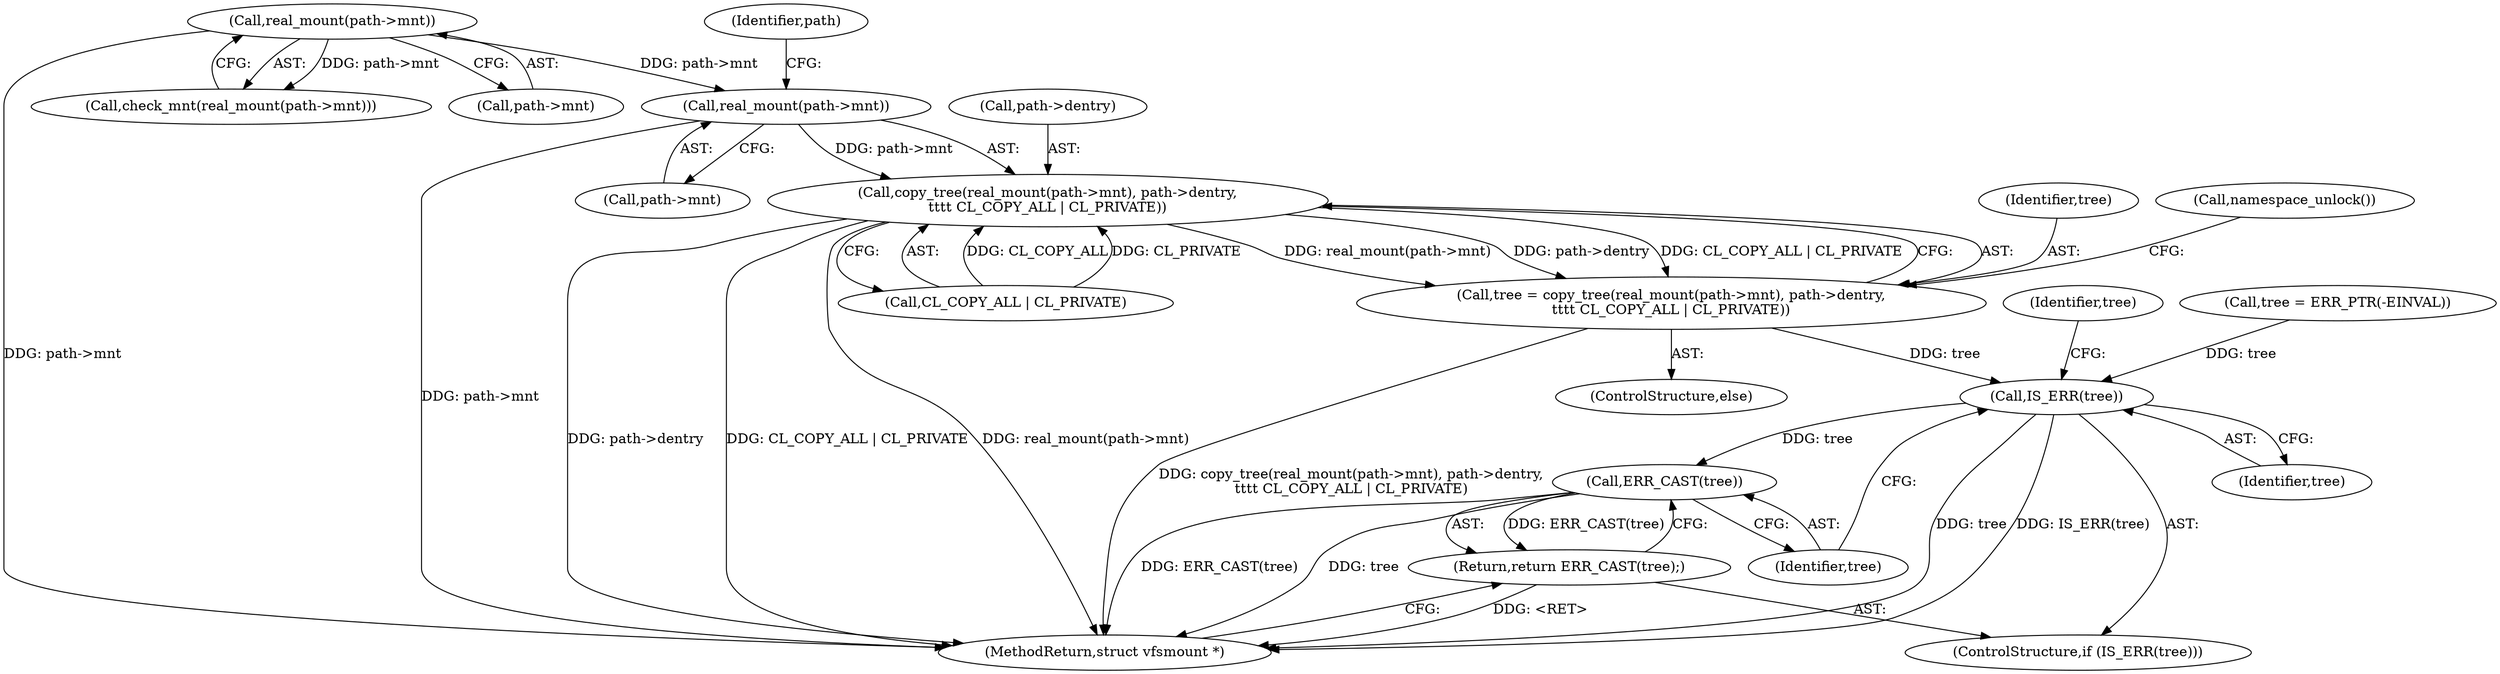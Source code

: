 digraph "0_linux_cd4a40174b71acd021877341684d8bb1dc8ea4ae@pointer" {
"1000121" [label="(Call,real_mount(path->mnt))"];
"1000108" [label="(Call,real_mount(path->mnt))"];
"1000120" [label="(Call,copy_tree(real_mount(path->mnt), path->dentry,\n\t\t\t\t CL_COPY_ALL | CL_PRIVATE))"];
"1000118" [label="(Call,tree = copy_tree(real_mount(path->mnt), path->dentry,\n\t\t\t\t CL_COPY_ALL | CL_PRIVATE))"];
"1000133" [label="(Call,IS_ERR(tree))"];
"1000136" [label="(Call,ERR_CAST(tree))"];
"1000135" [label="(Return,return ERR_CAST(tree);)"];
"1000118" [label="(Call,tree = copy_tree(real_mount(path->mnt), path->dentry,\n\t\t\t\t CL_COPY_ALL | CL_PRIVATE))"];
"1000119" [label="(Identifier,tree)"];
"1000120" [label="(Call,copy_tree(real_mount(path->mnt), path->dentry,\n\t\t\t\t CL_COPY_ALL | CL_PRIVATE))"];
"1000125" [label="(Call,path->dentry)"];
"1000132" [label="(ControlStructure,if (IS_ERR(tree)))"];
"1000143" [label="(MethodReturn,struct vfsmount *)"];
"1000134" [label="(Identifier,tree)"];
"1000122" [label="(Call,path->mnt)"];
"1000126" [label="(Identifier,path)"];
"1000117" [label="(ControlStructure,else)"];
"1000141" [label="(Identifier,tree)"];
"1000135" [label="(Return,return ERR_CAST(tree);)"];
"1000128" [label="(Call,CL_COPY_ALL | CL_PRIVATE)"];
"1000136" [label="(Call,ERR_CAST(tree))"];
"1000133" [label="(Call,IS_ERR(tree))"];
"1000107" [label="(Call,check_mnt(real_mount(path->mnt)))"];
"1000109" [label="(Call,path->mnt)"];
"1000131" [label="(Call,namespace_unlock())"];
"1000112" [label="(Call,tree = ERR_PTR(-EINVAL))"];
"1000121" [label="(Call,real_mount(path->mnt))"];
"1000137" [label="(Identifier,tree)"];
"1000108" [label="(Call,real_mount(path->mnt))"];
"1000121" -> "1000120"  [label="AST: "];
"1000121" -> "1000122"  [label="CFG: "];
"1000122" -> "1000121"  [label="AST: "];
"1000126" -> "1000121"  [label="CFG: "];
"1000121" -> "1000143"  [label="DDG: path->mnt"];
"1000121" -> "1000120"  [label="DDG: path->mnt"];
"1000108" -> "1000121"  [label="DDG: path->mnt"];
"1000108" -> "1000107"  [label="AST: "];
"1000108" -> "1000109"  [label="CFG: "];
"1000109" -> "1000108"  [label="AST: "];
"1000107" -> "1000108"  [label="CFG: "];
"1000108" -> "1000143"  [label="DDG: path->mnt"];
"1000108" -> "1000107"  [label="DDG: path->mnt"];
"1000120" -> "1000118"  [label="AST: "];
"1000120" -> "1000128"  [label="CFG: "];
"1000125" -> "1000120"  [label="AST: "];
"1000128" -> "1000120"  [label="AST: "];
"1000118" -> "1000120"  [label="CFG: "];
"1000120" -> "1000143"  [label="DDG: path->dentry"];
"1000120" -> "1000143"  [label="DDG: CL_COPY_ALL | CL_PRIVATE"];
"1000120" -> "1000143"  [label="DDG: real_mount(path->mnt)"];
"1000120" -> "1000118"  [label="DDG: real_mount(path->mnt)"];
"1000120" -> "1000118"  [label="DDG: path->dentry"];
"1000120" -> "1000118"  [label="DDG: CL_COPY_ALL | CL_PRIVATE"];
"1000128" -> "1000120"  [label="DDG: CL_COPY_ALL"];
"1000128" -> "1000120"  [label="DDG: CL_PRIVATE"];
"1000118" -> "1000117"  [label="AST: "];
"1000119" -> "1000118"  [label="AST: "];
"1000131" -> "1000118"  [label="CFG: "];
"1000118" -> "1000143"  [label="DDG: copy_tree(real_mount(path->mnt), path->dentry,\n\t\t\t\t CL_COPY_ALL | CL_PRIVATE)"];
"1000118" -> "1000133"  [label="DDG: tree"];
"1000133" -> "1000132"  [label="AST: "];
"1000133" -> "1000134"  [label="CFG: "];
"1000134" -> "1000133"  [label="AST: "];
"1000137" -> "1000133"  [label="CFG: "];
"1000141" -> "1000133"  [label="CFG: "];
"1000133" -> "1000143"  [label="DDG: tree"];
"1000133" -> "1000143"  [label="DDG: IS_ERR(tree)"];
"1000112" -> "1000133"  [label="DDG: tree"];
"1000133" -> "1000136"  [label="DDG: tree"];
"1000136" -> "1000135"  [label="AST: "];
"1000136" -> "1000137"  [label="CFG: "];
"1000137" -> "1000136"  [label="AST: "];
"1000135" -> "1000136"  [label="CFG: "];
"1000136" -> "1000143"  [label="DDG: ERR_CAST(tree)"];
"1000136" -> "1000143"  [label="DDG: tree"];
"1000136" -> "1000135"  [label="DDG: ERR_CAST(tree)"];
"1000135" -> "1000132"  [label="AST: "];
"1000143" -> "1000135"  [label="CFG: "];
"1000135" -> "1000143"  [label="DDG: <RET>"];
}
